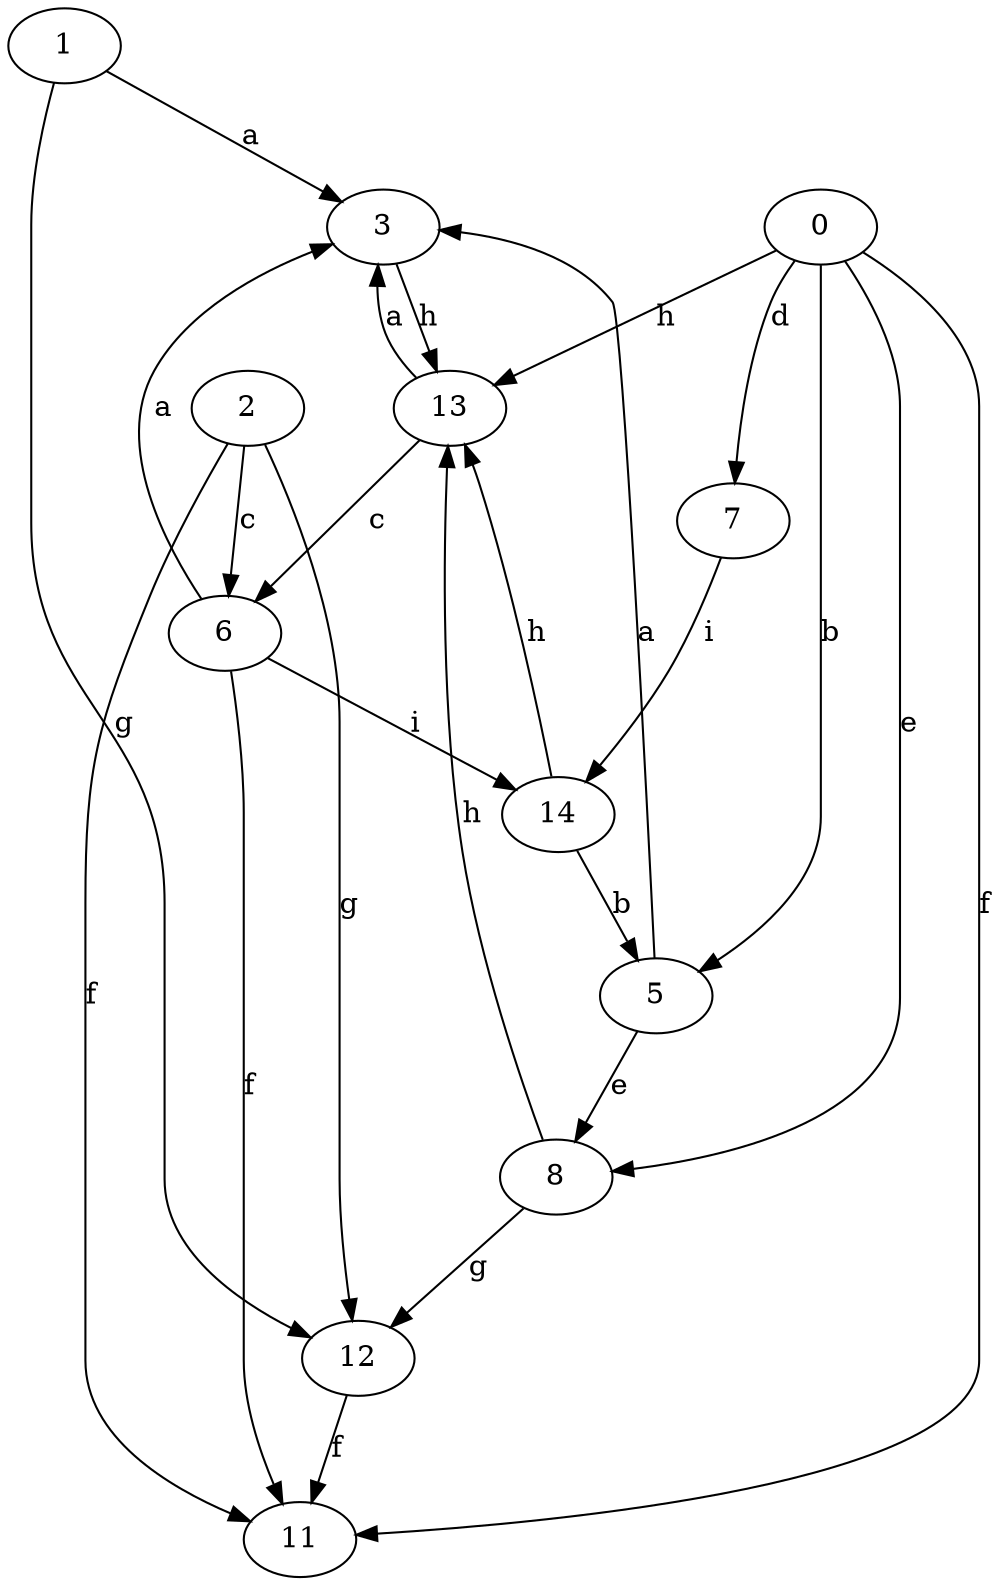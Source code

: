 strict digraph  {
3;
0;
5;
6;
7;
8;
1;
11;
2;
12;
13;
14;
3 -> 13  [label=h];
0 -> 5  [label=b];
0 -> 7  [label=d];
0 -> 8  [label=e];
0 -> 11  [label=f];
0 -> 13  [label=h];
5 -> 3  [label=a];
5 -> 8  [label=e];
6 -> 3  [label=a];
6 -> 11  [label=f];
6 -> 14  [label=i];
7 -> 14  [label=i];
8 -> 12  [label=g];
8 -> 13  [label=h];
1 -> 3  [label=a];
1 -> 12  [label=g];
2 -> 6  [label=c];
2 -> 11  [label=f];
2 -> 12  [label=g];
12 -> 11  [label=f];
13 -> 3  [label=a];
13 -> 6  [label=c];
14 -> 5  [label=b];
14 -> 13  [label=h];
}

